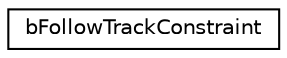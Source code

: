 digraph G
{
  edge [fontname="Helvetica",fontsize="10",labelfontname="Helvetica",labelfontsize="10"];
  node [fontname="Helvetica",fontsize="10",shape=record];
  rankdir=LR;
  Node1 [label="bFollowTrackConstraint",height=0.2,width=0.4,color="black", fillcolor="white", style="filled",URL="$d5/de6/structbFollowTrackConstraint.html"];
}
